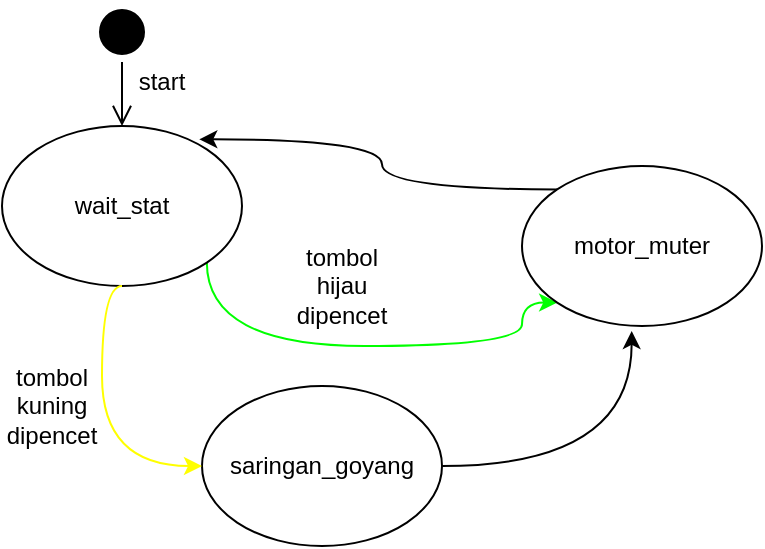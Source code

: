 <mxfile version="11.3.0" type="device" pages="1"><diagram id="gMaeoFXST4PYnZN6Vg3A" name="Halaman-1"><mxGraphModel dx="413" dy="254" grid="1" gridSize="10" guides="1" tooltips="1" connect="1" arrows="1" fold="1" page="1" pageScale="1" pageWidth="826" pageHeight="1169" math="0" shadow="0"><root><mxCell id="0"/><mxCell id="1" parent="0"/><mxCell id="qNDHETDhpfbQSidyQxCi-10" style="edgeStyle=orthogonalEdgeStyle;rounded=0;orthogonalLoop=1;jettySize=auto;html=1;exitX=1;exitY=1;exitDx=0;exitDy=0;entryX=0;entryY=1;entryDx=0;entryDy=0;elbow=vertical;curved=1;strokeColor=#00FF00;" edge="1" parent="1" source="qNDHETDhpfbQSidyQxCi-1" target="qNDHETDhpfbQSidyQxCi-2"><mxGeometry relative="1" as="geometry"><Array as="points"><mxPoint x="232" y="230"/><mxPoint x="390" y="230"/><mxPoint x="390" y="208"/></Array></mxGeometry></mxCell><mxCell id="qNDHETDhpfbQSidyQxCi-1" value="wait_stat" style="ellipse;whiteSpace=wrap;html=1;" vertex="1" parent="1"><mxGeometry x="130" y="120" width="120" height="80" as="geometry"/></mxCell><mxCell id="qNDHETDhpfbQSidyQxCi-9" style="edgeStyle=orthogonalEdgeStyle;curved=1;rounded=0;orthogonalLoop=1;jettySize=auto;html=1;exitX=0;exitY=0;exitDx=0;exitDy=0;entryX=0.822;entryY=0.083;entryDx=0;entryDy=0;entryPerimeter=0;" edge="1" parent="1" source="qNDHETDhpfbQSidyQxCi-2" target="qNDHETDhpfbQSidyQxCi-1"><mxGeometry relative="1" as="geometry"/></mxCell><mxCell id="qNDHETDhpfbQSidyQxCi-2" value="motor_muter" style="ellipse;whiteSpace=wrap;html=1;" vertex="1" parent="1"><mxGeometry x="390" y="140" width="120" height="80" as="geometry"/></mxCell><mxCell id="qNDHETDhpfbQSidyQxCi-7" style="edgeStyle=orthogonalEdgeStyle;rounded=0;orthogonalLoop=1;jettySize=auto;html=1;exitX=1;exitY=0.5;exitDx=0;exitDy=0;entryX=0.457;entryY=1.031;entryDx=0;entryDy=0;entryPerimeter=0;curved=1;" edge="1" parent="1" source="qNDHETDhpfbQSidyQxCi-3" target="qNDHETDhpfbQSidyQxCi-2"><mxGeometry relative="1" as="geometry"/></mxCell><mxCell id="qNDHETDhpfbQSidyQxCi-3" value="saringan_goyang" style="ellipse;whiteSpace=wrap;html=1;" vertex="1" parent="1"><mxGeometry x="230" y="250" width="120" height="80" as="geometry"/></mxCell><mxCell id="qNDHETDhpfbQSidyQxCi-4" value="" style="endArrow=classic;html=1;exitX=0.5;exitY=1;exitDx=0;exitDy=0;entryX=0;entryY=0.5;entryDx=0;entryDy=0;edgeStyle=orthogonalEdgeStyle;curved=1;strokeColor=#FFFF00;" edge="1" parent="1" source="qNDHETDhpfbQSidyQxCi-1" target="qNDHETDhpfbQSidyQxCi-3"><mxGeometry width="50" height="50" relative="1" as="geometry"><mxPoint x="150" y="300" as="sourcePoint"/><mxPoint x="200" y="250" as="targetPoint"/><Array as="points"><mxPoint x="180" y="200"/><mxPoint x="180" y="290"/></Array></mxGeometry></mxCell><mxCell id="qNDHETDhpfbQSidyQxCi-11" value="" style="ellipse;html=1;shape=startState;fillColor=#000000;strokeColor=#000000;" vertex="1" parent="1"><mxGeometry x="175" y="58" width="30" height="30" as="geometry"/></mxCell><mxCell id="qNDHETDhpfbQSidyQxCi-12" value="" style="edgeStyle=orthogonalEdgeStyle;html=1;verticalAlign=bottom;endArrow=open;endSize=8;strokeColor=#000000;entryX=0.5;entryY=0;entryDx=0;entryDy=0;" edge="1" source="qNDHETDhpfbQSidyQxCi-11" parent="1" target="qNDHETDhpfbQSidyQxCi-1"><mxGeometry relative="1" as="geometry"><mxPoint x="125" y="115" as="targetPoint"/></mxGeometry></mxCell><mxCell id="qNDHETDhpfbQSidyQxCi-13" value="tombol kuning dipencet" style="text;html=1;strokeColor=none;fillColor=none;align=center;verticalAlign=middle;whiteSpace=wrap;rounded=0;" vertex="1" parent="1"><mxGeometry x="135" y="250" width="40" height="20" as="geometry"/></mxCell><mxCell id="qNDHETDhpfbQSidyQxCi-16" value="tombol hijau dipencet" style="text;html=1;strokeColor=none;fillColor=none;align=center;verticalAlign=middle;whiteSpace=wrap;rounded=0;" vertex="1" parent="1"><mxGeometry x="280" y="190" width="40" height="20" as="geometry"/></mxCell><mxCell id="qNDHETDhpfbQSidyQxCi-17" value="start" style="text;html=1;strokeColor=none;fillColor=none;align=center;verticalAlign=middle;whiteSpace=wrap;rounded=0;" vertex="1" parent="1"><mxGeometry x="190" y="88" width="40" height="20" as="geometry"/></mxCell></root></mxGraphModel></diagram></mxfile>